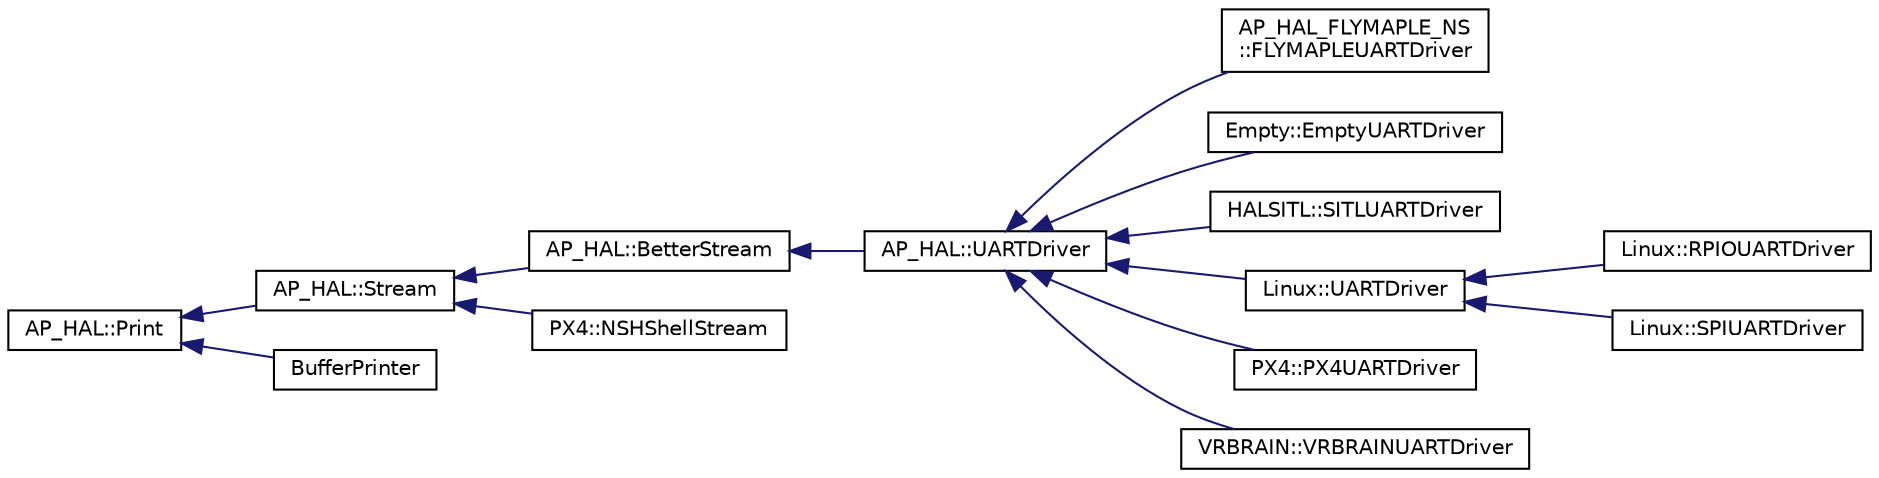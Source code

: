 digraph "Graphical Class Hierarchy"
{
 // INTERACTIVE_SVG=YES
  edge [fontname="Helvetica",fontsize="10",labelfontname="Helvetica",labelfontsize="10"];
  node [fontname="Helvetica",fontsize="10",shape=record];
  rankdir="LR";
  Node1 [label="AP_HAL::Print",height=0.2,width=0.4,color="black", fillcolor="white", style="filled",URL="$classAP__HAL_1_1Print.html"];
  Node1 -> Node2 [dir="back",color="midnightblue",fontsize="10",style="solid",fontname="Helvetica"];
  Node2 [label="AP_HAL::Stream",height=0.2,width=0.4,color="black", fillcolor="white", style="filled",URL="$classAP__HAL_1_1Stream.html"];
  Node2 -> Node3 [dir="back",color="midnightblue",fontsize="10",style="solid",fontname="Helvetica"];
  Node3 [label="AP_HAL::BetterStream",height=0.2,width=0.4,color="black", fillcolor="white", style="filled",URL="$classAP__HAL_1_1BetterStream.html"];
  Node3 -> Node4 [dir="back",color="midnightblue",fontsize="10",style="solid",fontname="Helvetica"];
  Node4 [label="AP_HAL::UARTDriver",height=0.2,width=0.4,color="black", fillcolor="white", style="filled",URL="$classAP__HAL_1_1UARTDriver.html"];
  Node4 -> Node5 [dir="back",color="midnightblue",fontsize="10",style="solid",fontname="Helvetica"];
  Node5 [label="AP_HAL_FLYMAPLE_NS\l::FLYMAPLEUARTDriver",height=0.2,width=0.4,color="black", fillcolor="white", style="filled",URL="$classAP__HAL__FLYMAPLE__NS_1_1FLYMAPLEUARTDriver.html"];
  Node4 -> Node6 [dir="back",color="midnightblue",fontsize="10",style="solid",fontname="Helvetica"];
  Node6 [label="Empty::EmptyUARTDriver",height=0.2,width=0.4,color="black", fillcolor="white", style="filled",URL="$classEmpty_1_1EmptyUARTDriver.html"];
  Node4 -> Node7 [dir="back",color="midnightblue",fontsize="10",style="solid",fontname="Helvetica"];
  Node7 [label="HALSITL::SITLUARTDriver",height=0.2,width=0.4,color="black", fillcolor="white", style="filled",URL="$classHALSITL_1_1SITLUARTDriver.html",tooltip="-*- tab-width: 4; Mode: C++; c-basic-offset: 4; indent-tabs-mode: nil -*- "];
  Node4 -> Node8 [dir="back",color="midnightblue",fontsize="10",style="solid",fontname="Helvetica"];
  Node8 [label="Linux::UARTDriver",height=0.2,width=0.4,color="black", fillcolor="white", style="filled",URL="$classLinux_1_1UARTDriver.html"];
  Node8 -> Node9 [dir="back",color="midnightblue",fontsize="10",style="solid",fontname="Helvetica"];
  Node9 [label="Linux::RPIOUARTDriver",height=0.2,width=0.4,color="black", fillcolor="white", style="filled",URL="$classLinux_1_1RPIOUARTDriver.html"];
  Node8 -> Node10 [dir="back",color="midnightblue",fontsize="10",style="solid",fontname="Helvetica"];
  Node10 [label="Linux::SPIUARTDriver",height=0.2,width=0.4,color="black", fillcolor="white", style="filled",URL="$classLinux_1_1SPIUARTDriver.html"];
  Node4 -> Node11 [dir="back",color="midnightblue",fontsize="10",style="solid",fontname="Helvetica"];
  Node11 [label="PX4::PX4UARTDriver",height=0.2,width=0.4,color="black", fillcolor="white", style="filled",URL="$classPX4_1_1PX4UARTDriver.html"];
  Node4 -> Node12 [dir="back",color="midnightblue",fontsize="10",style="solid",fontname="Helvetica"];
  Node12 [label="VRBRAIN::VRBRAINUARTDriver",height=0.2,width=0.4,color="black", fillcolor="white", style="filled",URL="$classVRBRAIN_1_1VRBRAINUARTDriver.html"];
  Node2 -> Node13 [dir="back",color="midnightblue",fontsize="10",style="solid",fontname="Helvetica"];
  Node13 [label="PX4::NSHShellStream",height=0.2,width=0.4,color="black", fillcolor="white", style="filled",URL="$classPX4_1_1NSHShellStream.html"];
  Node1 -> Node14 [dir="back",color="midnightblue",fontsize="10",style="solid",fontname="Helvetica"];
  Node14 [label="BufferPrinter",height=0.2,width=0.4,color="black", fillcolor="white", style="filled",URL="$classBufferPrinter.html"];
}
